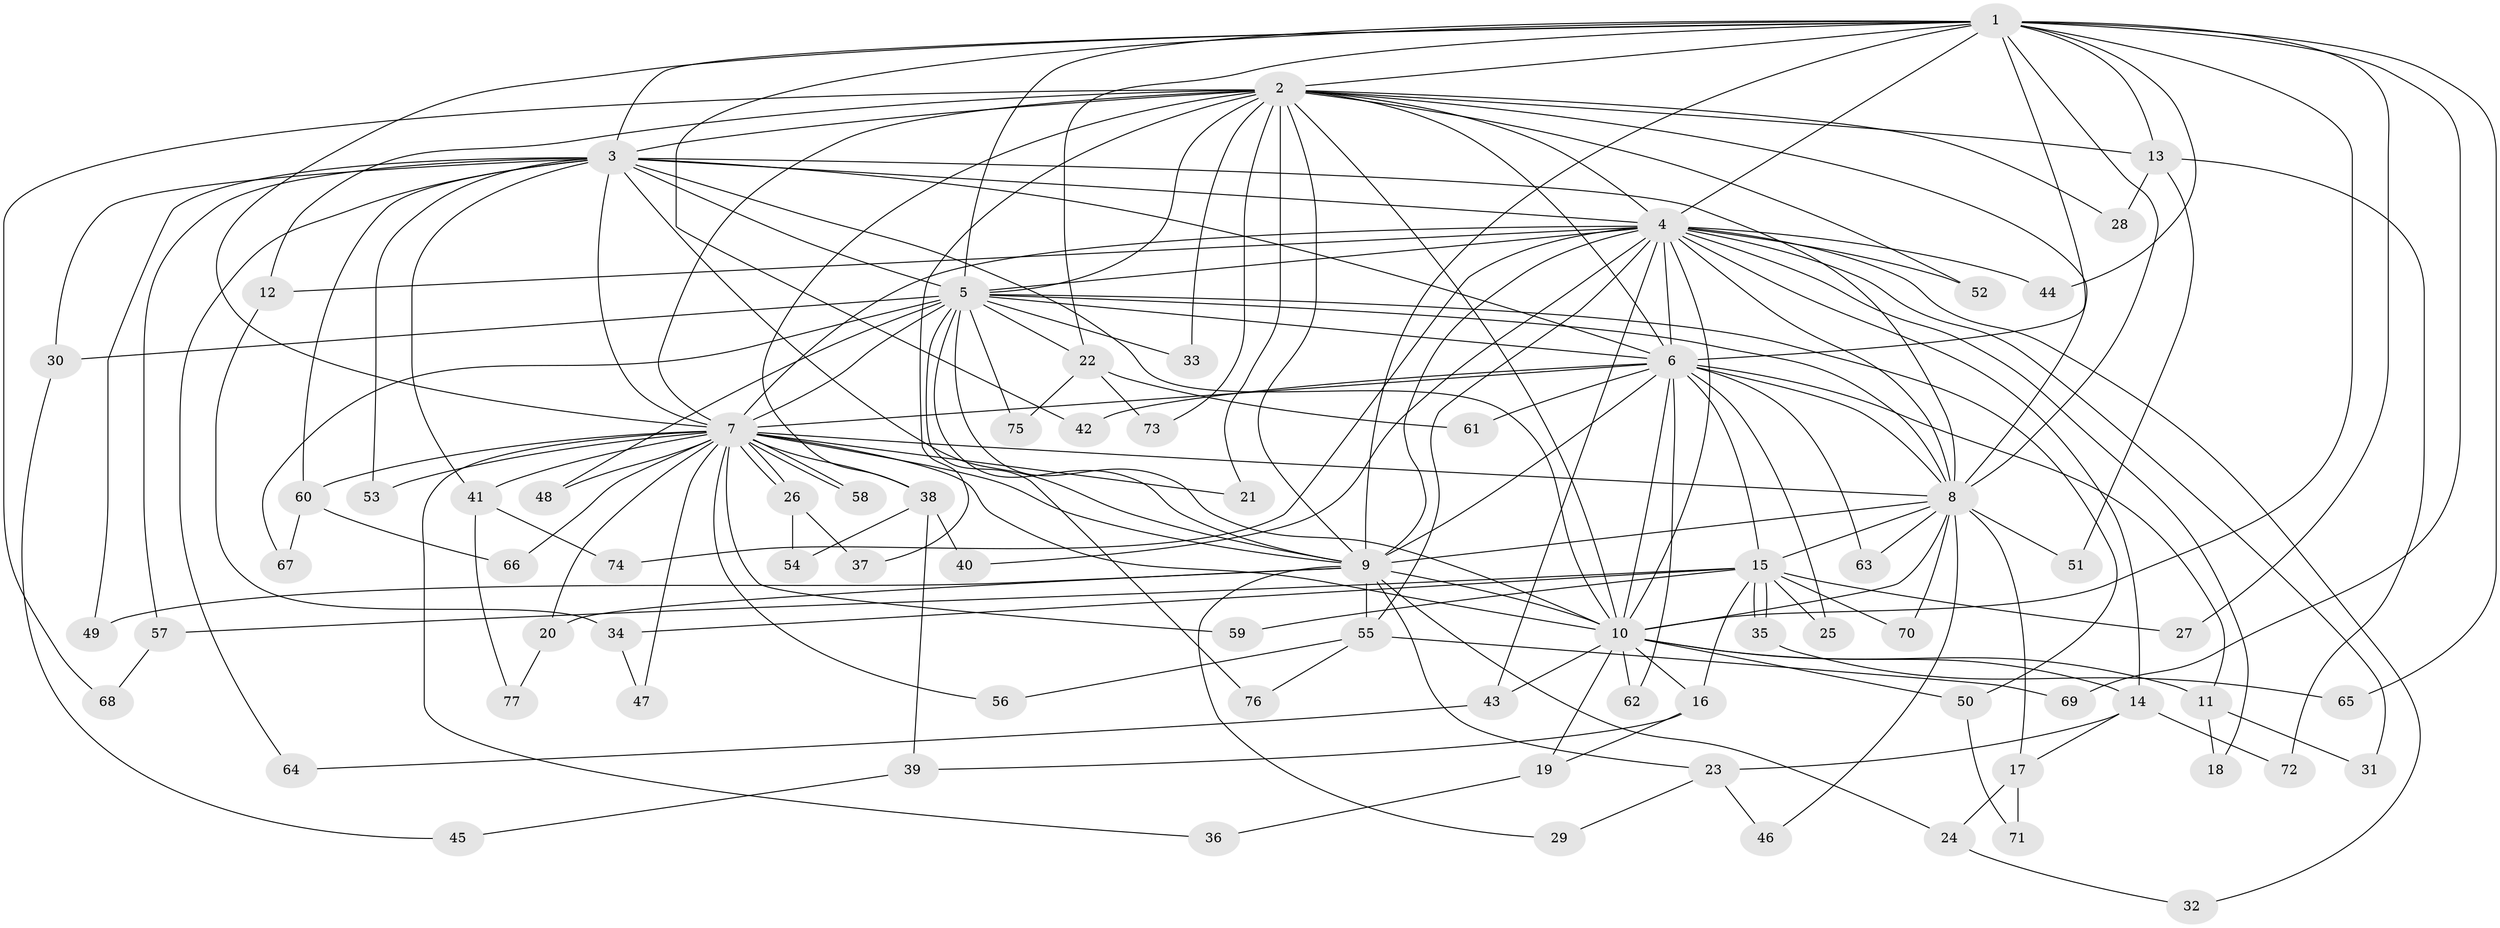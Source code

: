 // coarse degree distribution, {13: 0.041666666666666664, 12: 0.08333333333333333, 8: 0.125, 15: 0.041666666666666664, 9: 0.041666666666666664, 11: 0.125, 4: 0.08333333333333333, 5: 0.08333333333333333, 3: 0.20833333333333334, 7: 0.041666666666666664, 2: 0.125}
// Generated by graph-tools (version 1.1) at 2025/49/03/04/25 22:49:19]
// undirected, 77 vertices, 179 edges
graph export_dot {
  node [color=gray90,style=filled];
  1;
  2;
  3;
  4;
  5;
  6;
  7;
  8;
  9;
  10;
  11;
  12;
  13;
  14;
  15;
  16;
  17;
  18;
  19;
  20;
  21;
  22;
  23;
  24;
  25;
  26;
  27;
  28;
  29;
  30;
  31;
  32;
  33;
  34;
  35;
  36;
  37;
  38;
  39;
  40;
  41;
  42;
  43;
  44;
  45;
  46;
  47;
  48;
  49;
  50;
  51;
  52;
  53;
  54;
  55;
  56;
  57;
  58;
  59;
  60;
  61;
  62;
  63;
  64;
  65;
  66;
  67;
  68;
  69;
  70;
  71;
  72;
  73;
  74;
  75;
  76;
  77;
  1 -- 2;
  1 -- 3;
  1 -- 4;
  1 -- 5;
  1 -- 6;
  1 -- 7;
  1 -- 8;
  1 -- 9;
  1 -- 10;
  1 -- 13;
  1 -- 22;
  1 -- 27;
  1 -- 42;
  1 -- 44;
  1 -- 65;
  1 -- 69;
  2 -- 3;
  2 -- 4;
  2 -- 5;
  2 -- 6;
  2 -- 7;
  2 -- 8;
  2 -- 9;
  2 -- 10;
  2 -- 12;
  2 -- 13;
  2 -- 21;
  2 -- 28;
  2 -- 33;
  2 -- 37;
  2 -- 38;
  2 -- 52;
  2 -- 68;
  2 -- 73;
  3 -- 4;
  3 -- 5;
  3 -- 6;
  3 -- 7;
  3 -- 8;
  3 -- 9;
  3 -- 10;
  3 -- 30;
  3 -- 41;
  3 -- 49;
  3 -- 53;
  3 -- 57;
  3 -- 60;
  3 -- 64;
  4 -- 5;
  4 -- 6;
  4 -- 7;
  4 -- 8;
  4 -- 9;
  4 -- 10;
  4 -- 12;
  4 -- 14;
  4 -- 18;
  4 -- 31;
  4 -- 32;
  4 -- 40;
  4 -- 43;
  4 -- 44;
  4 -- 52;
  4 -- 55;
  4 -- 74;
  5 -- 6;
  5 -- 7;
  5 -- 8;
  5 -- 9;
  5 -- 10;
  5 -- 22;
  5 -- 30;
  5 -- 33;
  5 -- 48;
  5 -- 50;
  5 -- 67;
  5 -- 75;
  5 -- 76;
  6 -- 7;
  6 -- 8;
  6 -- 9;
  6 -- 10;
  6 -- 11;
  6 -- 15;
  6 -- 25;
  6 -- 42;
  6 -- 61;
  6 -- 62;
  6 -- 63;
  7 -- 8;
  7 -- 9;
  7 -- 10;
  7 -- 20;
  7 -- 21;
  7 -- 26;
  7 -- 26;
  7 -- 36;
  7 -- 38;
  7 -- 41;
  7 -- 47;
  7 -- 48;
  7 -- 53;
  7 -- 56;
  7 -- 58;
  7 -- 58;
  7 -- 59;
  7 -- 60;
  7 -- 66;
  8 -- 9;
  8 -- 10;
  8 -- 15;
  8 -- 17;
  8 -- 46;
  8 -- 51;
  8 -- 63;
  8 -- 70;
  9 -- 10;
  9 -- 20;
  9 -- 23;
  9 -- 24;
  9 -- 29;
  9 -- 49;
  9 -- 55;
  10 -- 11;
  10 -- 14;
  10 -- 16;
  10 -- 19;
  10 -- 43;
  10 -- 50;
  10 -- 62;
  11 -- 18;
  11 -- 31;
  12 -- 34;
  13 -- 28;
  13 -- 51;
  13 -- 72;
  14 -- 17;
  14 -- 23;
  14 -- 72;
  15 -- 16;
  15 -- 25;
  15 -- 27;
  15 -- 34;
  15 -- 35;
  15 -- 35;
  15 -- 57;
  15 -- 59;
  15 -- 70;
  16 -- 19;
  16 -- 39;
  17 -- 24;
  17 -- 71;
  19 -- 36;
  20 -- 77;
  22 -- 61;
  22 -- 73;
  22 -- 75;
  23 -- 29;
  23 -- 46;
  24 -- 32;
  26 -- 37;
  26 -- 54;
  30 -- 45;
  34 -- 47;
  35 -- 65;
  38 -- 39;
  38 -- 40;
  38 -- 54;
  39 -- 45;
  41 -- 74;
  41 -- 77;
  43 -- 64;
  50 -- 71;
  55 -- 56;
  55 -- 69;
  55 -- 76;
  57 -- 68;
  60 -- 66;
  60 -- 67;
}

